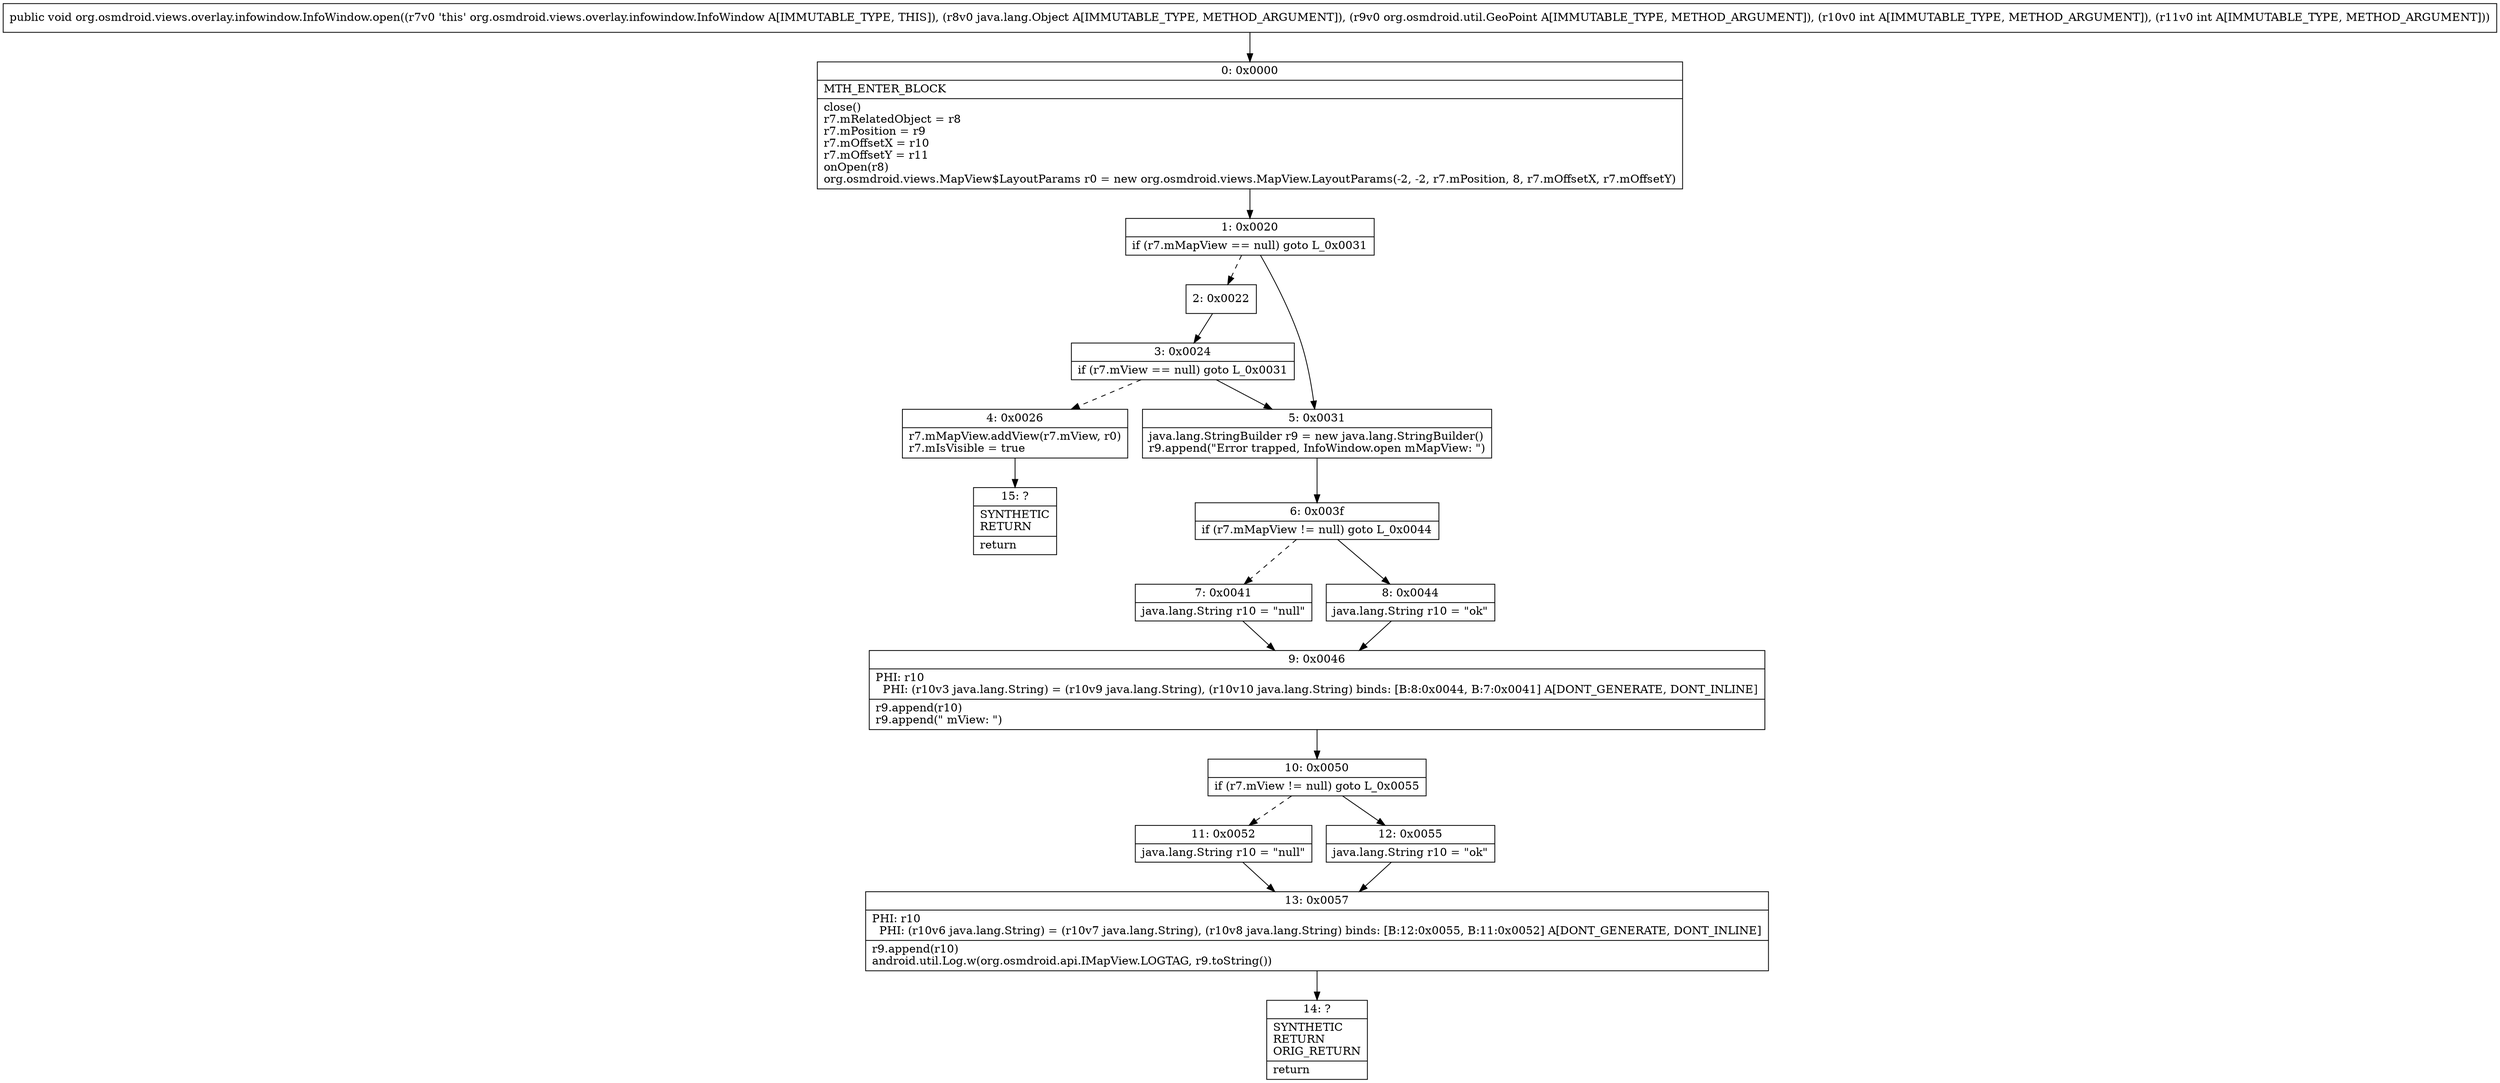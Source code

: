 digraph "CFG fororg.osmdroid.views.overlay.infowindow.InfoWindow.open(Ljava\/lang\/Object;Lorg\/osmdroid\/util\/GeoPoint;II)V" {
Node_0 [shape=record,label="{0\:\ 0x0000|MTH_ENTER_BLOCK\l|close()\lr7.mRelatedObject = r8\lr7.mPosition = r9\lr7.mOffsetX = r10\lr7.mOffsetY = r11\lonOpen(r8)\lorg.osmdroid.views.MapView$LayoutParams r0 = new org.osmdroid.views.MapView.LayoutParams(\-2, \-2, r7.mPosition, 8, r7.mOffsetX, r7.mOffsetY)\l}"];
Node_1 [shape=record,label="{1\:\ 0x0020|if (r7.mMapView == null) goto L_0x0031\l}"];
Node_2 [shape=record,label="{2\:\ 0x0022}"];
Node_3 [shape=record,label="{3\:\ 0x0024|if (r7.mView == null) goto L_0x0031\l}"];
Node_4 [shape=record,label="{4\:\ 0x0026|r7.mMapView.addView(r7.mView, r0)\lr7.mIsVisible = true\l}"];
Node_5 [shape=record,label="{5\:\ 0x0031|java.lang.StringBuilder r9 = new java.lang.StringBuilder()\lr9.append(\"Error trapped, InfoWindow.open mMapView: \")\l}"];
Node_6 [shape=record,label="{6\:\ 0x003f|if (r7.mMapView != null) goto L_0x0044\l}"];
Node_7 [shape=record,label="{7\:\ 0x0041|java.lang.String r10 = \"null\"\l}"];
Node_8 [shape=record,label="{8\:\ 0x0044|java.lang.String r10 = \"ok\"\l}"];
Node_9 [shape=record,label="{9\:\ 0x0046|PHI: r10 \l  PHI: (r10v3 java.lang.String) = (r10v9 java.lang.String), (r10v10 java.lang.String) binds: [B:8:0x0044, B:7:0x0041] A[DONT_GENERATE, DONT_INLINE]\l|r9.append(r10)\lr9.append(\" mView: \")\l}"];
Node_10 [shape=record,label="{10\:\ 0x0050|if (r7.mView != null) goto L_0x0055\l}"];
Node_11 [shape=record,label="{11\:\ 0x0052|java.lang.String r10 = \"null\"\l}"];
Node_12 [shape=record,label="{12\:\ 0x0055|java.lang.String r10 = \"ok\"\l}"];
Node_13 [shape=record,label="{13\:\ 0x0057|PHI: r10 \l  PHI: (r10v6 java.lang.String) = (r10v7 java.lang.String), (r10v8 java.lang.String) binds: [B:12:0x0055, B:11:0x0052] A[DONT_GENERATE, DONT_INLINE]\l|r9.append(r10)\landroid.util.Log.w(org.osmdroid.api.IMapView.LOGTAG, r9.toString())\l}"];
Node_14 [shape=record,label="{14\:\ ?|SYNTHETIC\lRETURN\lORIG_RETURN\l|return\l}"];
Node_15 [shape=record,label="{15\:\ ?|SYNTHETIC\lRETURN\l|return\l}"];
MethodNode[shape=record,label="{public void org.osmdroid.views.overlay.infowindow.InfoWindow.open((r7v0 'this' org.osmdroid.views.overlay.infowindow.InfoWindow A[IMMUTABLE_TYPE, THIS]), (r8v0 java.lang.Object A[IMMUTABLE_TYPE, METHOD_ARGUMENT]), (r9v0 org.osmdroid.util.GeoPoint A[IMMUTABLE_TYPE, METHOD_ARGUMENT]), (r10v0 int A[IMMUTABLE_TYPE, METHOD_ARGUMENT]), (r11v0 int A[IMMUTABLE_TYPE, METHOD_ARGUMENT])) }"];
MethodNode -> Node_0;
Node_0 -> Node_1;
Node_1 -> Node_2[style=dashed];
Node_1 -> Node_5;
Node_2 -> Node_3;
Node_3 -> Node_4[style=dashed];
Node_3 -> Node_5;
Node_4 -> Node_15;
Node_5 -> Node_6;
Node_6 -> Node_7[style=dashed];
Node_6 -> Node_8;
Node_7 -> Node_9;
Node_8 -> Node_9;
Node_9 -> Node_10;
Node_10 -> Node_11[style=dashed];
Node_10 -> Node_12;
Node_11 -> Node_13;
Node_12 -> Node_13;
Node_13 -> Node_14;
}

